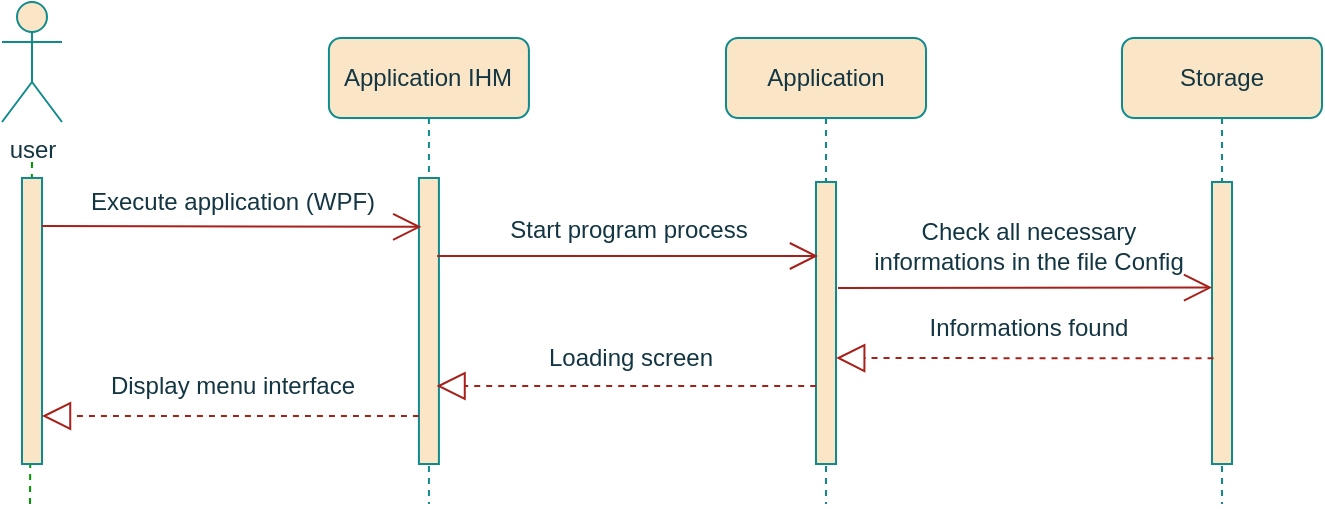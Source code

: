 <mxfile version="20.6.0" type="device"><diagram id="8bh6WmQtlt5xcrqYrFxp" name="Page-1"><mxGraphModel dx="769" dy="417" grid="1" gridSize="10" guides="1" tooltips="1" connect="1" arrows="1" fold="1" page="1" pageScale="1" pageWidth="413" pageHeight="291" math="0" shadow="0"><root><mxCell id="0"/><mxCell id="1" parent="0"/><mxCell id="v_7ZJUNnmUrtvXL_9BIA-1" value="" style="endArrow=none;dashed=1;html=1;rounded=1;labelBackgroundColor=#DAD2D8;strokeColor=#009900;fontColor=#143642;" edge="1" parent="1"><mxGeometry width="50" height="50" relative="1" as="geometry"><mxPoint x="114" y="310" as="sourcePoint"/><mxPoint x="115" y="137" as="targetPoint"/></mxGeometry></mxCell><mxCell id="v_7ZJUNnmUrtvXL_9BIA-2" value="&lt;span style=&quot;&quot;&gt;Application IHM&lt;/span&gt;" style="shape=umlLifeline;perimeter=lifelinePerimeter;whiteSpace=wrap;html=1;container=0;collapsible=0;recursiveResize=0;outlineConnect=0;rounded=1;fillColor=#FAE5C7;strokeColor=#0F8B8D;fontColor=#143642;" vertex="1" parent="1"><mxGeometry x="263.46" y="77" width="100" height="233" as="geometry"/></mxCell><mxCell id="v_7ZJUNnmUrtvXL_9BIA-3" value="user" style="shape=umlActor;verticalLabelPosition=bottom;verticalAlign=top;html=1;rounded=1;fillColor=#FAE5C7;strokeColor=#0F8B8D;fontColor=#143642;" vertex="1" parent="1"><mxGeometry x="100" y="59" width="30" height="60" as="geometry"/></mxCell><mxCell id="v_7ZJUNnmUrtvXL_9BIA-4" value="&lt;span style=&quot;&quot;&gt;Application&lt;/span&gt;" style="shape=umlLifeline;perimeter=lifelinePerimeter;whiteSpace=wrap;html=1;container=0;collapsible=0;recursiveResize=0;outlineConnect=0;rounded=1;fillColor=#FAE5C7;strokeColor=#0F8B8D;fontColor=#143642;" vertex="1" parent="1"><mxGeometry x="462" y="77" width="100" height="233" as="geometry"/></mxCell><mxCell id="v_7ZJUNnmUrtvXL_9BIA-5" value="&lt;span style=&quot;&quot;&gt;Storage&lt;/span&gt;" style="shape=umlLifeline;perimeter=lifelinePerimeter;whiteSpace=wrap;html=1;container=0;collapsible=0;recursiveResize=0;outlineConnect=0;rounded=1;fillColor=#FAE5C7;strokeColor=#0F8B8D;fontColor=#143642;" vertex="1" parent="1"><mxGeometry x="660" y="77" width="100" height="233" as="geometry"/></mxCell><mxCell id="v_7ZJUNnmUrtvXL_9BIA-6" value="" style="html=1;points=[];perimeter=orthogonalPerimeter;rounded=0;glass=0;labelBackgroundColor=none;fillStyle=auto;fillColor=#FAE5C7;strokeColor=#0F8B8D;fontColor=#143642;" vertex="1" parent="1"><mxGeometry x="110" y="147" width="10" height="143" as="geometry"/></mxCell><mxCell id="v_7ZJUNnmUrtvXL_9BIA-7" value="" style="html=1;points=[];perimeter=orthogonalPerimeter;rounded=0;glass=0;labelBackgroundColor=none;fillStyle=auto;fillColor=#FAE5C7;strokeColor=#0F8B8D;fontColor=#143642;" vertex="1" parent="1"><mxGeometry x="308.46" y="147" width="10" height="143" as="geometry"/></mxCell><mxCell id="v_7ZJUNnmUrtvXL_9BIA-8" value="" style="html=1;points=[];perimeter=orthogonalPerimeter;rounded=0;glass=0;labelBackgroundColor=none;fillStyle=auto;fillColor=#FAE5C7;strokeColor=#0F8B8D;fontColor=#143642;" vertex="1" parent="1"><mxGeometry x="507" y="149" width="10" height="141" as="geometry"/></mxCell><mxCell id="v_7ZJUNnmUrtvXL_9BIA-9" value="" style="html=1;points=[];perimeter=orthogonalPerimeter;rounded=0;glass=0;labelBackgroundColor=none;fillStyle=auto;fillColor=#FAE5C7;strokeColor=#0F8B8D;fontColor=#143642;" vertex="1" parent="1"><mxGeometry x="705" y="149" width="10" height="141" as="geometry"/></mxCell><mxCell id="v_7ZJUNnmUrtvXL_9BIA-14" value="Execute application (WPF)" style="text;html=1;align=center;verticalAlign=middle;resizable=0;points=[];autosize=1;strokeColor=none;fillColor=none;rounded=1;fontColor=#143642;" vertex="1" parent="1"><mxGeometry x="130" y="144" width="170" height="30" as="geometry"/></mxCell><mxCell id="v_7ZJUNnmUrtvXL_9BIA-15" value="" style="endArrow=open;endFill=1;endSize=12;html=1;rounded=1;entryX=0.118;entryY=0.021;entryDx=0;entryDy=0;entryPerimeter=0;labelBackgroundColor=#DAD2D8;strokeColor=#A8201A;fontColor=#143642;" edge="1" parent="1"><mxGeometry width="160" relative="1" as="geometry"><mxPoint x="120" y="171.0" as="sourcePoint"/><mxPoint x="309.64" y="171.423" as="targetPoint"/></mxGeometry></mxCell><mxCell id="v_7ZJUNnmUrtvXL_9BIA-16" value="Start program process" style="text;html=1;align=center;verticalAlign=middle;resizable=0;points=[];autosize=1;strokeColor=none;fillColor=none;rounded=1;fontColor=#143642;" vertex="1" parent="1"><mxGeometry x="343" y="158" width="140" height="30" as="geometry"/></mxCell><mxCell id="v_7ZJUNnmUrtvXL_9BIA-17" value="" style="endArrow=open;endFill=1;endSize=12;html=1;rounded=1;exitX=0.913;exitY=0.022;exitDx=0;exitDy=0;exitPerimeter=0;labelBackgroundColor=#DAD2D8;strokeColor=#A8201A;fontColor=#143642;" edge="1" parent="1"><mxGeometry width="160" relative="1" as="geometry"><mxPoint x="317.59" y="186.016" as="sourcePoint"/><mxPoint x="508" y="186.0" as="targetPoint"/></mxGeometry></mxCell><mxCell id="v_7ZJUNnmUrtvXL_9BIA-40" value="Check all necessary &lt;br&gt;informations in the file Config" style="text;html=1;align=center;verticalAlign=middle;resizable=0;points=[];autosize=1;strokeColor=none;fillColor=none;rounded=1;fontColor=#143642;" vertex="1" parent="1"><mxGeometry x="523.43" y="161.0" width="180" height="40" as="geometry"/></mxCell><mxCell id="v_7ZJUNnmUrtvXL_9BIA-41" value="" style="endArrow=open;endFill=1;endSize=12;html=1;rounded=1;labelBackgroundColor=#DAD2D8;strokeColor=#A8201A;fontColor=#143642;entryX=-0.094;entryY=0.672;entryDx=0;entryDy=0;entryPerimeter=0;" edge="1" parent="1"><mxGeometry width="160" relative="1" as="geometry"><mxPoint x="518" y="202.0" as="sourcePoint"/><mxPoint x="705.06" y="201.762" as="targetPoint"/></mxGeometry></mxCell><mxCell id="v_7ZJUNnmUrtvXL_9BIA-42" value="Informations found" style="text;html=1;align=center;verticalAlign=middle;resizable=0;points=[];autosize=1;strokeColor=none;fillColor=none;rounded=1;fontColor=#143642;" vertex="1" parent="1"><mxGeometry x="553.43" y="207.0" width="120" height="30" as="geometry"/></mxCell><mxCell id="v_7ZJUNnmUrtvXL_9BIA-43" value="" style="endArrow=block;dashed=1;endFill=0;endSize=12;html=1;rounded=1;labelBackgroundColor=#DAD2D8;strokeColor=#A8201A;fontColor=#143642;exitX=0.077;exitY=0.817;exitDx=0;exitDy=0;exitPerimeter=0;" edge="1" parent="1"><mxGeometry width="160" relative="1" as="geometry"><mxPoint x="705.77" y="237.157" as="sourcePoint"/><mxPoint x="517.097" y="237" as="targetPoint"/></mxGeometry></mxCell><mxCell id="v_7ZJUNnmUrtvXL_9BIA-44" value="Loading screen" style="text;html=1;align=center;verticalAlign=middle;resizable=0;points=[];autosize=1;strokeColor=none;fillColor=none;rounded=1;fontColor=#143642;" vertex="1" parent="1"><mxGeometry x="358.6" y="222.0" width="110" height="30" as="geometry"/></mxCell><mxCell id="v_7ZJUNnmUrtvXL_9BIA-45" value="" style="endArrow=block;dashed=1;endFill=0;endSize=12;html=1;rounded=1;labelBackgroundColor=#DAD2D8;strokeColor=#A8201A;fontColor=#143642;" edge="1" parent="1"><mxGeometry width="160" relative="1" as="geometry"><mxPoint x="507.1" y="251" as="sourcePoint"/><mxPoint x="317.267" y="251" as="targetPoint"/></mxGeometry></mxCell><mxCell id="v_7ZJUNnmUrtvXL_9BIA-46" value="Display menu interface" style="text;html=1;align=center;verticalAlign=middle;resizable=0;points=[];autosize=1;strokeColor=none;fillColor=none;rounded=1;fontColor=#143642;" vertex="1" parent="1"><mxGeometry x="140.06" y="236.0" width="150" height="30" as="geometry"/></mxCell><mxCell id="v_7ZJUNnmUrtvXL_9BIA-47" value="" style="endArrow=block;dashed=1;endFill=0;endSize=12;html=1;rounded=1;labelBackgroundColor=#DAD2D8;strokeColor=#A8201A;fontColor=#143642;" edge="1" parent="1"><mxGeometry width="160" relative="1" as="geometry"><mxPoint x="308.46" y="266" as="sourcePoint"/><mxPoint x="120" y="266" as="targetPoint"/></mxGeometry></mxCell></root></mxGraphModel></diagram></mxfile>